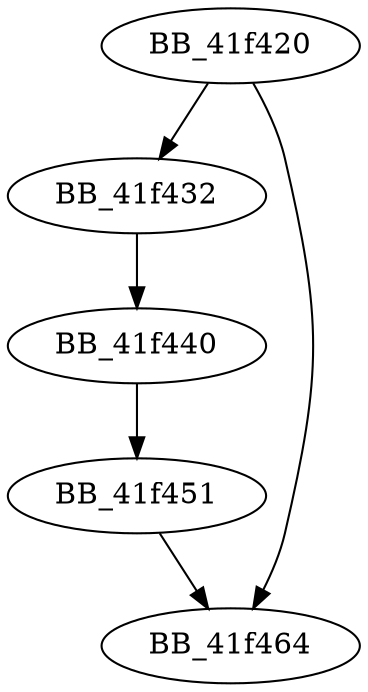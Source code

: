 DiGraph __unwind_handler{
BB_41f420->BB_41f432
BB_41f420->BB_41f464
BB_41f432->BB_41f440
BB_41f440->BB_41f451
BB_41f451->BB_41f464
}
